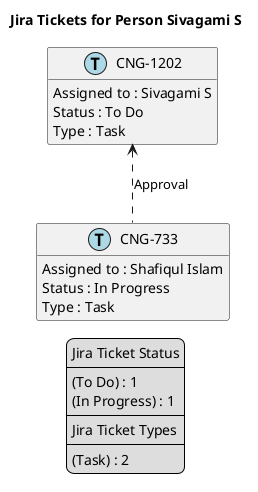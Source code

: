@startuml
'https://plantuml.com/class-diagram

' GENERATE CLASS DIAGRAM ===========
' Generated at    : Thu Apr 18 11:01:10 CEST 2024

title Jira Tickets for Person Sivagami S
hide empty members

legend
Jira Ticket Status
----
(To Do) : 1
(In Progress) : 1
----
Jira Ticket Types
----
(Task) : 2
end legend


' Tickets =======
class "CNG-1202" << (T,lightblue) >> {
  Assigned to : Sivagami S
  Status : To Do
  Type : Task
}

class "CNG-733" << (T,lightblue) >> {
  Assigned to : Shafiqul Islam
  Status : In Progress
  Type : Task
}



' Links =======
"CNG-1202" <.. "CNG-733" : Approval


@enduml
